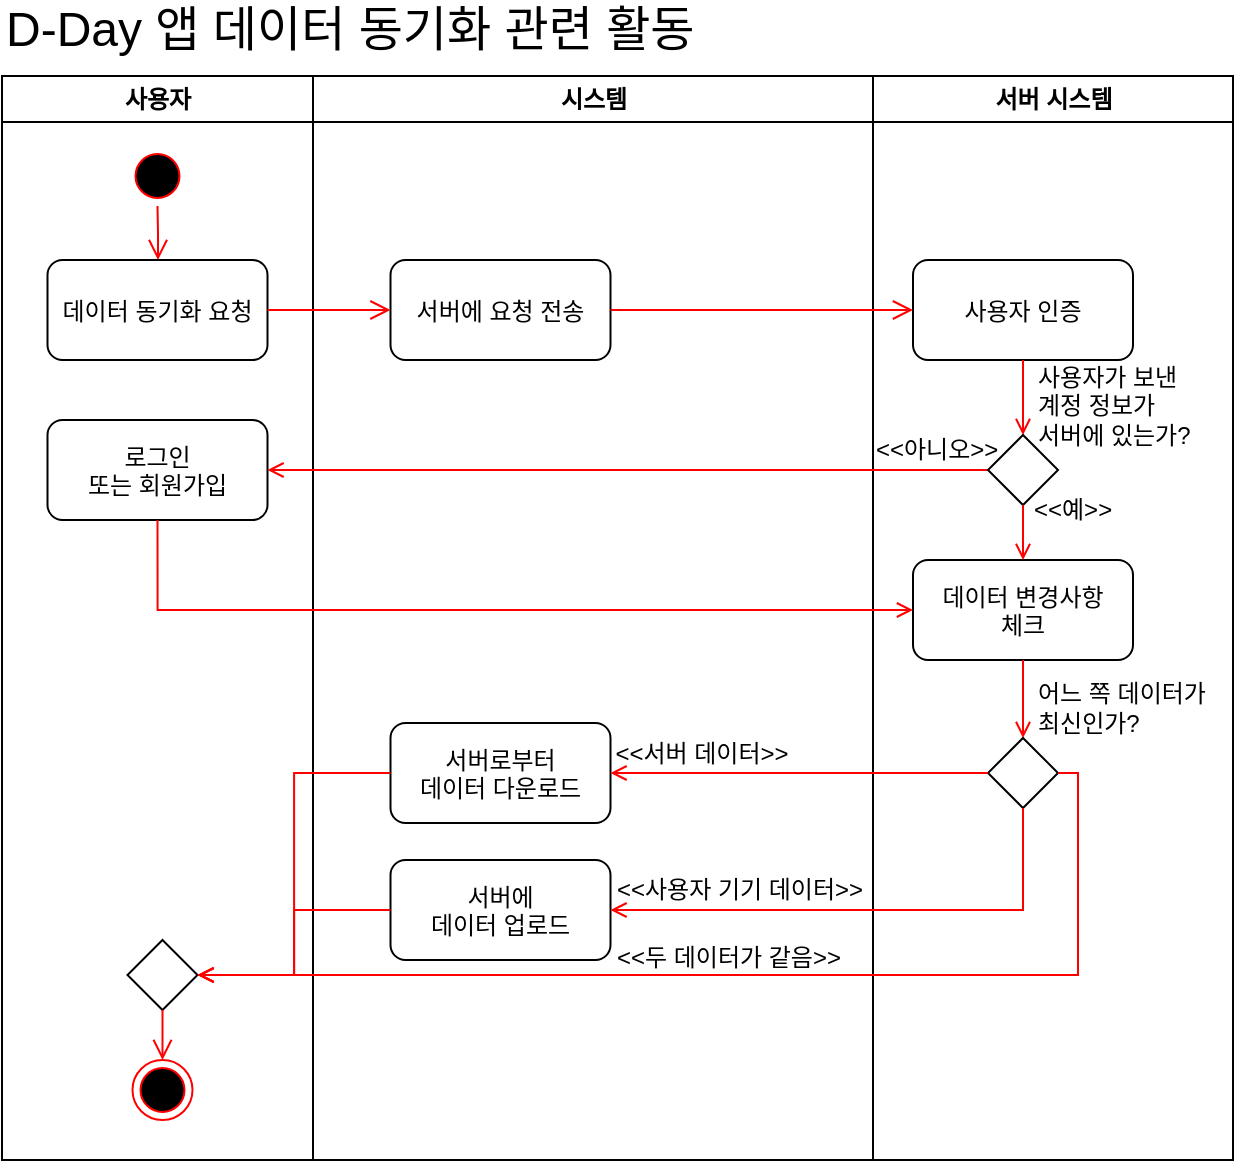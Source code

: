 <mxfile version="26.2.12">
  <diagram name="페이지-1" id="g6CH99r--_x_THVzbAb0">
    <mxGraphModel dx="1736" dy="863" grid="1" gridSize="10" guides="1" tooltips="1" connect="1" arrows="1" fold="1" page="1" pageScale="1" pageWidth="827" pageHeight="1169" math="0" shadow="0">
      <root>
        <mxCell id="0" />
        <mxCell id="1" parent="0" />
        <mxCell id="t_auLCXmTcXrtDB10hNU-1" value="사용자" style="swimlane;whiteSpace=wrap;startSize=23;" parent="1" vertex="1">
          <mxGeometry x="101" y="118" width="155.5" height="542" as="geometry" />
        </mxCell>
        <mxCell id="t_auLCXmTcXrtDB10hNU-2" value="" style="ellipse;shape=startState;fillColor=#000000;strokeColor=#ff0000;" parent="t_auLCXmTcXrtDB10hNU-1" vertex="1">
          <mxGeometry x="62.75" y="35" width="30" height="30" as="geometry" />
        </mxCell>
        <mxCell id="t_auLCXmTcXrtDB10hNU-3" value="" style="edgeStyle=elbowEdgeStyle;elbow=horizontal;verticalAlign=bottom;endArrow=open;endSize=8;strokeColor=#FF0000;endFill=1;rounded=0" parent="t_auLCXmTcXrtDB10hNU-1" source="t_auLCXmTcXrtDB10hNU-2" target="t_auLCXmTcXrtDB10hNU-4" edge="1">
          <mxGeometry x="90" y="40" as="geometry">
            <mxPoint x="77.75" y="105" as="targetPoint" />
          </mxGeometry>
        </mxCell>
        <mxCell id="t_auLCXmTcXrtDB10hNU-4" value="데이터 동기화 요청" style="rounded=1;" parent="t_auLCXmTcXrtDB10hNU-1" vertex="1">
          <mxGeometry x="22.75" y="92" width="110" height="50" as="geometry" />
        </mxCell>
        <mxCell id="t_auLCXmTcXrtDB10hNU-10" value="시스템" style="swimlane;whiteSpace=wrap;container=0;" parent="1" vertex="1">
          <mxGeometry x="256.5" y="118" width="280" height="542" as="geometry" />
        </mxCell>
        <mxCell id="FU9CTXAj7MX2D6ZiwL1d-2" value="서버에 요청 전송" style="rounded=1;" vertex="1" parent="t_auLCXmTcXrtDB10hNU-10">
          <mxGeometry x="38.75" y="92" width="110" height="50" as="geometry" />
        </mxCell>
        <mxCell id="t_auLCXmTcXrtDB10hNU-6" value="" style="ellipse;shape=endState;fillColor=#000000;strokeColor=#ff0000" parent="t_auLCXmTcXrtDB10hNU-10" vertex="1">
          <mxGeometry x="-90.25" y="492" width="30" height="30" as="geometry" />
        </mxCell>
        <mxCell id="t_auLCXmTcXrtDB10hNU-27" value="" style="rhombus;whiteSpace=wrap;html=1;" parent="t_auLCXmTcXrtDB10hNU-10" vertex="1">
          <mxGeometry x="-92.75" y="432" width="35" height="35" as="geometry" />
        </mxCell>
        <mxCell id="t_auLCXmTcXrtDB10hNU-30" value="" style="rounded=0;orthogonalLoop=1;jettySize=auto;html=1;fontSize=12;startSize=8;endSize=8;strokeColor=#FF0000;endArrow=open;endFill=0;exitX=0.5;exitY=1;exitDx=0;exitDy=0;entryX=0.5;entryY=0;entryDx=0;entryDy=0;" parent="t_auLCXmTcXrtDB10hNU-10" source="t_auLCXmTcXrtDB10hNU-27" target="t_auLCXmTcXrtDB10hNU-6" edge="1">
          <mxGeometry relative="1" as="geometry">
            <mxPoint x="-12.75" y="159.5" as="sourcePoint" />
            <mxPoint x="46.25" y="159.5" as="targetPoint" />
          </mxGeometry>
        </mxCell>
        <mxCell id="t_auLCXmTcXrtDB10hNU-31" value="&amp;lt;&amp;lt;두 데이터가 같음&amp;gt;&amp;gt;" style="text;html=1;align=center;verticalAlign=middle;whiteSpace=wrap;rounded=0;" parent="t_auLCXmTcXrtDB10hNU-10" vertex="1">
          <mxGeometry x="149.75" y="426" width="117" height="30" as="geometry" />
        </mxCell>
        <mxCell id="t_auLCXmTcXrtDB10hNU-8" value="서버에&#xa;데이터 업로드" style="rounded=1;" parent="t_auLCXmTcXrtDB10hNU-10" vertex="1">
          <mxGeometry x="38.75" y="392" width="110" height="50" as="geometry" />
        </mxCell>
        <mxCell id="t_auLCXmTcXrtDB10hNU-14" value="&amp;lt;&amp;lt;사용자 기기 데이터&amp;gt;&amp;gt;" style="text;html=1;align=center;verticalAlign=middle;whiteSpace=wrap;rounded=0;" parent="t_auLCXmTcXrtDB10hNU-10" vertex="1">
          <mxGeometry x="148.75" y="392" width="130" height="30" as="geometry" />
        </mxCell>
        <mxCell id="t_auLCXmTcXrtDB10hNU-9" value="" style="endArrow=open;strokeColor=#FF0000;endFill=1;rounded=0;entryX=1;entryY=0.5;entryDx=0;entryDy=0;exitX=0;exitY=0.5;exitDx=0;exitDy=0;edgeStyle=orthogonalEdgeStyle;" parent="t_auLCXmTcXrtDB10hNU-10" source="t_auLCXmTcXrtDB10hNU-8" target="t_auLCXmTcXrtDB10hNU-27" edge="1">
          <mxGeometry relative="1" as="geometry">
            <mxPoint x="217.75" y="412" as="sourcePoint" />
            <mxPoint x="-18" y="417" as="targetPoint" />
          </mxGeometry>
        </mxCell>
        <mxCell id="t_auLCXmTcXrtDB10hNU-25" value="서버로부터&#xa;데이터 다운로드" style="rounded=1;" parent="t_auLCXmTcXrtDB10hNU-10" vertex="1">
          <mxGeometry x="38.75" y="323.5" width="110" height="50" as="geometry" />
        </mxCell>
        <mxCell id="t_auLCXmTcXrtDB10hNU-28" value="" style="endArrow=open;strokeColor=#FF0000;endFill=1;rounded=0;entryX=1;entryY=0.5;entryDx=0;entryDy=0;exitX=0;exitY=0.5;exitDx=0;exitDy=0;edgeStyle=orthogonalEdgeStyle;" parent="t_auLCXmTcXrtDB10hNU-10" source="t_auLCXmTcXrtDB10hNU-25" target="t_auLCXmTcXrtDB10hNU-27" edge="1">
          <mxGeometry relative="1" as="geometry">
            <mxPoint x="49" y="456" as="sourcePoint" />
            <mxPoint x="5" y="526" as="targetPoint" />
          </mxGeometry>
        </mxCell>
        <mxCell id="t_auLCXmTcXrtDB10hNU-12" value="&amp;lt;&amp;lt;서버 데이터&amp;gt;&amp;gt;" style="text;html=1;align=center;verticalAlign=middle;whiteSpace=wrap;rounded=0;" parent="t_auLCXmTcXrtDB10hNU-10" vertex="1">
          <mxGeometry x="149.75" y="323.5" width="90" height="30" as="geometry" />
        </mxCell>
        <mxCell id="t_auLCXmTcXrtDB10hNU-18" value="D-Day 앱 데이터 동기화 관련 활동" style="text;html=1;align=left;verticalAlign=middle;whiteSpace=wrap;rounded=0;fontSize=24;" parent="1" vertex="1">
          <mxGeometry x="101" y="80" width="385.5" height="30" as="geometry" />
        </mxCell>
        <mxCell id="t_auLCXmTcXrtDB10hNU-19" value="서버 시스템" style="swimlane;whiteSpace=wrap;startSize=23;" parent="1" vertex="1">
          <mxGeometry x="536.5" y="118" width="180" height="542" as="geometry" />
        </mxCell>
        <mxCell id="t_auLCXmTcXrtDB10hNU-22" value="데이터 변경사항&#xa;체크" style="rounded=1;" parent="t_auLCXmTcXrtDB10hNU-19" vertex="1">
          <mxGeometry x="20" y="242" width="110" height="50" as="geometry" />
        </mxCell>
        <mxCell id="t_auLCXmTcXrtDB10hNU-15" value="" style="endArrow=open;strokeColor=#FF0000;endFill=1;rounded=0;entryX=0.5;entryY=0;entryDx=0;entryDy=0;exitX=0.25;exitY=1;exitDx=0;exitDy=0;" parent="t_auLCXmTcXrtDB10hNU-19" target="t_auLCXmTcXrtDB10hNU-13" edge="1">
          <mxGeometry relative="1" as="geometry">
            <mxPoint x="75" y="292" as="sourcePoint" />
            <mxPoint x="12.5" y="504.5" as="targetPoint" />
            <Array as="points" />
          </mxGeometry>
        </mxCell>
        <mxCell id="t_auLCXmTcXrtDB10hNU-32" value="사용자 인증" style="rounded=1;" parent="t_auLCXmTcXrtDB10hNU-19" vertex="1">
          <mxGeometry x="20" y="92" width="110" height="50" as="geometry" />
        </mxCell>
        <mxCell id="t_auLCXmTcXrtDB10hNU-35" value="&lt;div&gt;사용자가 보낸&lt;/div&gt;&lt;div&gt;계정 정보가&lt;/div&gt;&lt;div&gt;서버에 있는가?&lt;/div&gt;" style="text;html=1;align=left;verticalAlign=middle;whiteSpace=wrap;rounded=0;" parent="t_auLCXmTcXrtDB10hNU-19" vertex="1">
          <mxGeometry x="80" y="150" width="90" height="30" as="geometry" />
        </mxCell>
        <mxCell id="t_auLCXmTcXrtDB10hNU-34" value="" style="endArrow=open;strokeColor=#FF0000;endFill=1;rounded=0;exitX=0.5;exitY=1;exitDx=0;exitDy=0;" parent="t_auLCXmTcXrtDB10hNU-19" source="t_auLCXmTcXrtDB10hNU-32" target="t_auLCXmTcXrtDB10hNU-33" edge="1">
          <mxGeometry relative="1" as="geometry">
            <mxPoint x="-363" y="197" as="sourcePoint" />
            <mxPoint x="-363" y="247" as="targetPoint" />
            <Array as="points" />
          </mxGeometry>
        </mxCell>
        <mxCell id="t_auLCXmTcXrtDB10hNU-39" value="로그인&#xa;또는 회원가입" style="rounded=1;" parent="t_auLCXmTcXrtDB10hNU-19" vertex="1">
          <mxGeometry x="-412.75" y="172" width="110" height="50" as="geometry" />
        </mxCell>
        <mxCell id="t_auLCXmTcXrtDB10hNU-40" value="" style="edgeStyle=orthogonalEdgeStyle;rounded=0;orthogonalLoop=1;jettySize=auto;html=1;endArrow=open;endFill=0;strokeColor=#FF0000;entryX=1;entryY=0.5;entryDx=0;entryDy=0;exitX=0;exitY=0.5;exitDx=0;exitDy=0;" parent="t_auLCXmTcXrtDB10hNU-19" source="t_auLCXmTcXrtDB10hNU-33" target="t_auLCXmTcXrtDB10hNU-39" edge="1">
          <mxGeometry relative="1" as="geometry">
            <mxPoint x="-131" y="127" as="sourcePoint" />
            <mxPoint x="58" y="152" as="targetPoint" />
          </mxGeometry>
        </mxCell>
        <mxCell id="t_auLCXmTcXrtDB10hNU-42" value="&amp;lt;&amp;lt;아니오&amp;gt;&amp;gt;" style="text;html=1;align=left;verticalAlign=middle;whiteSpace=wrap;rounded=0;" parent="t_auLCXmTcXrtDB10hNU-19" vertex="1">
          <mxGeometry x="-1" y="172" width="70" height="30" as="geometry" />
        </mxCell>
        <mxCell id="FU9CTXAj7MX2D6ZiwL1d-1" value="" style="edgeStyle=orthogonalEdgeStyle;rounded=0;orthogonalLoop=1;jettySize=auto;html=1;endArrow=open;endFill=0;strokeColor=#FF0000;exitX=0.5;exitY=1;exitDx=0;exitDy=0;entryX=0;entryY=0.5;entryDx=0;entryDy=0;" edge="1" parent="t_auLCXmTcXrtDB10hNU-19" source="t_auLCXmTcXrtDB10hNU-39" target="t_auLCXmTcXrtDB10hNU-22">
          <mxGeometry relative="1" as="geometry">
            <mxPoint x="-354.5" y="265" as="sourcePoint" />
            <mxPoint x="-240" y="307" as="targetPoint" />
          </mxGeometry>
        </mxCell>
        <mxCell id="t_auLCXmTcXrtDB10hNU-33" value="" style="rhombus;whiteSpace=wrap;html=1;" parent="t_auLCXmTcXrtDB10hNU-19" vertex="1">
          <mxGeometry x="57.5" y="179.5" width="35" height="35" as="geometry" />
        </mxCell>
        <mxCell id="t_auLCXmTcXrtDB10hNU-38" value="&amp;lt;&amp;lt;예&amp;gt;&amp;gt;" style="text;html=1;align=left;verticalAlign=middle;whiteSpace=wrap;rounded=0;" parent="t_auLCXmTcXrtDB10hNU-19" vertex="1">
          <mxGeometry x="78.5" y="202" width="60" height="30" as="geometry" />
        </mxCell>
        <mxCell id="t_auLCXmTcXrtDB10hNU-13" value="" style="rhombus;whiteSpace=wrap;html=1;" parent="t_auLCXmTcXrtDB10hNU-19" vertex="1">
          <mxGeometry x="57.5" y="331" width="35" height="35" as="geometry" />
        </mxCell>
        <mxCell id="t_auLCXmTcXrtDB10hNU-17" value="어느 쪽 데이터가&lt;div&gt;최신인가?&lt;/div&gt;" style="text;html=1;align=left;verticalAlign=middle;whiteSpace=wrap;rounded=0;" parent="t_auLCXmTcXrtDB10hNU-19" vertex="1">
          <mxGeometry x="80.5" y="301" width="89.5" height="30" as="geometry" />
        </mxCell>
        <mxCell id="FU9CTXAj7MX2D6ZiwL1d-4" value="" style="endArrow=open;strokeColor=#FF0000;endFill=1;rounded=0;exitX=0.5;exitY=1;exitDx=0;exitDy=0;entryX=0.5;entryY=0;entryDx=0;entryDy=0;" edge="1" parent="t_auLCXmTcXrtDB10hNU-19" source="t_auLCXmTcXrtDB10hNU-33" target="t_auLCXmTcXrtDB10hNU-22">
          <mxGeometry relative="1" as="geometry">
            <mxPoint x="85" y="152" as="sourcePoint" />
            <mxPoint x="85" y="190" as="targetPoint" />
            <Array as="points" />
          </mxGeometry>
        </mxCell>
        <mxCell id="t_auLCXmTcXrtDB10hNU-20" value="" style="edgeStyle=none;curved=1;rounded=0;orthogonalLoop=1;jettySize=auto;html=1;fontSize=12;startSize=8;endSize=8;strokeColor=#FF0000;endArrow=open;endFill=0;entryX=0;entryY=0.5;entryDx=0;entryDy=0;" parent="1" source="t_auLCXmTcXrtDB10hNU-4" target="FU9CTXAj7MX2D6ZiwL1d-2" edge="1">
          <mxGeometry relative="1" as="geometry" />
        </mxCell>
        <mxCell id="FU9CTXAj7MX2D6ZiwL1d-3" value="" style="edgeStyle=none;curved=1;rounded=0;orthogonalLoop=1;jettySize=auto;html=1;fontSize=12;startSize=8;endSize=8;strokeColor=#FF0000;endArrow=open;endFill=0;entryX=0;entryY=0.5;entryDx=0;entryDy=0;exitX=1;exitY=0.5;exitDx=0;exitDy=0;" edge="1" parent="1" source="FU9CTXAj7MX2D6ZiwL1d-2" target="t_auLCXmTcXrtDB10hNU-32">
          <mxGeometry relative="1" as="geometry">
            <mxPoint x="244" y="245" as="sourcePoint" />
            <mxPoint x="307" y="245" as="targetPoint" />
          </mxGeometry>
        </mxCell>
        <mxCell id="t_auLCXmTcXrtDB10hNU-29" value="" style="endArrow=open;strokeColor=#FF0000;endFill=1;rounded=0;entryX=1;entryY=0.5;entryDx=0;entryDy=0;exitX=1;exitY=0.5;exitDx=0;exitDy=0;edgeStyle=orthogonalEdgeStyle;" parent="1" source="t_auLCXmTcXrtDB10hNU-13" target="t_auLCXmTcXrtDB10hNU-27" edge="1">
          <mxGeometry relative="1" as="geometry">
            <mxPoint x="666.5" y="539" as="sourcePoint" />
            <mxPoint x="622.5" y="706" as="targetPoint" />
          </mxGeometry>
        </mxCell>
        <mxCell id="t_auLCXmTcXrtDB10hNU-23" value="" style="endArrow=open;strokeColor=#FF0000;endFill=1;rounded=0;entryX=1;entryY=0.5;entryDx=0;entryDy=0;exitX=0.5;exitY=1;exitDx=0;exitDy=0;edgeStyle=orthogonalEdgeStyle;" parent="1" source="t_auLCXmTcXrtDB10hNU-13" target="t_auLCXmTcXrtDB10hNU-8" edge="1">
          <mxGeometry relative="1" as="geometry">
            <mxPoint x="636.5" y="489" as="sourcePoint" />
            <mxPoint x="594.5" y="449" as="targetPoint" />
          </mxGeometry>
        </mxCell>
        <mxCell id="t_auLCXmTcXrtDB10hNU-26" value="" style="endArrow=open;strokeColor=#FF0000;endFill=1;rounded=0;entryX=1;entryY=0.5;entryDx=0;entryDy=0;exitX=0;exitY=0.5;exitDx=0;exitDy=0;edgeStyle=orthogonalEdgeStyle;" parent="1" source="t_auLCXmTcXrtDB10hNU-13" target="t_auLCXmTcXrtDB10hNU-25" edge="1">
          <mxGeometry relative="1" as="geometry">
            <mxPoint x="594.5" y="504" as="sourcePoint" />
            <mxPoint x="406.5" y="574" as="targetPoint" />
          </mxGeometry>
        </mxCell>
      </root>
    </mxGraphModel>
  </diagram>
</mxfile>
